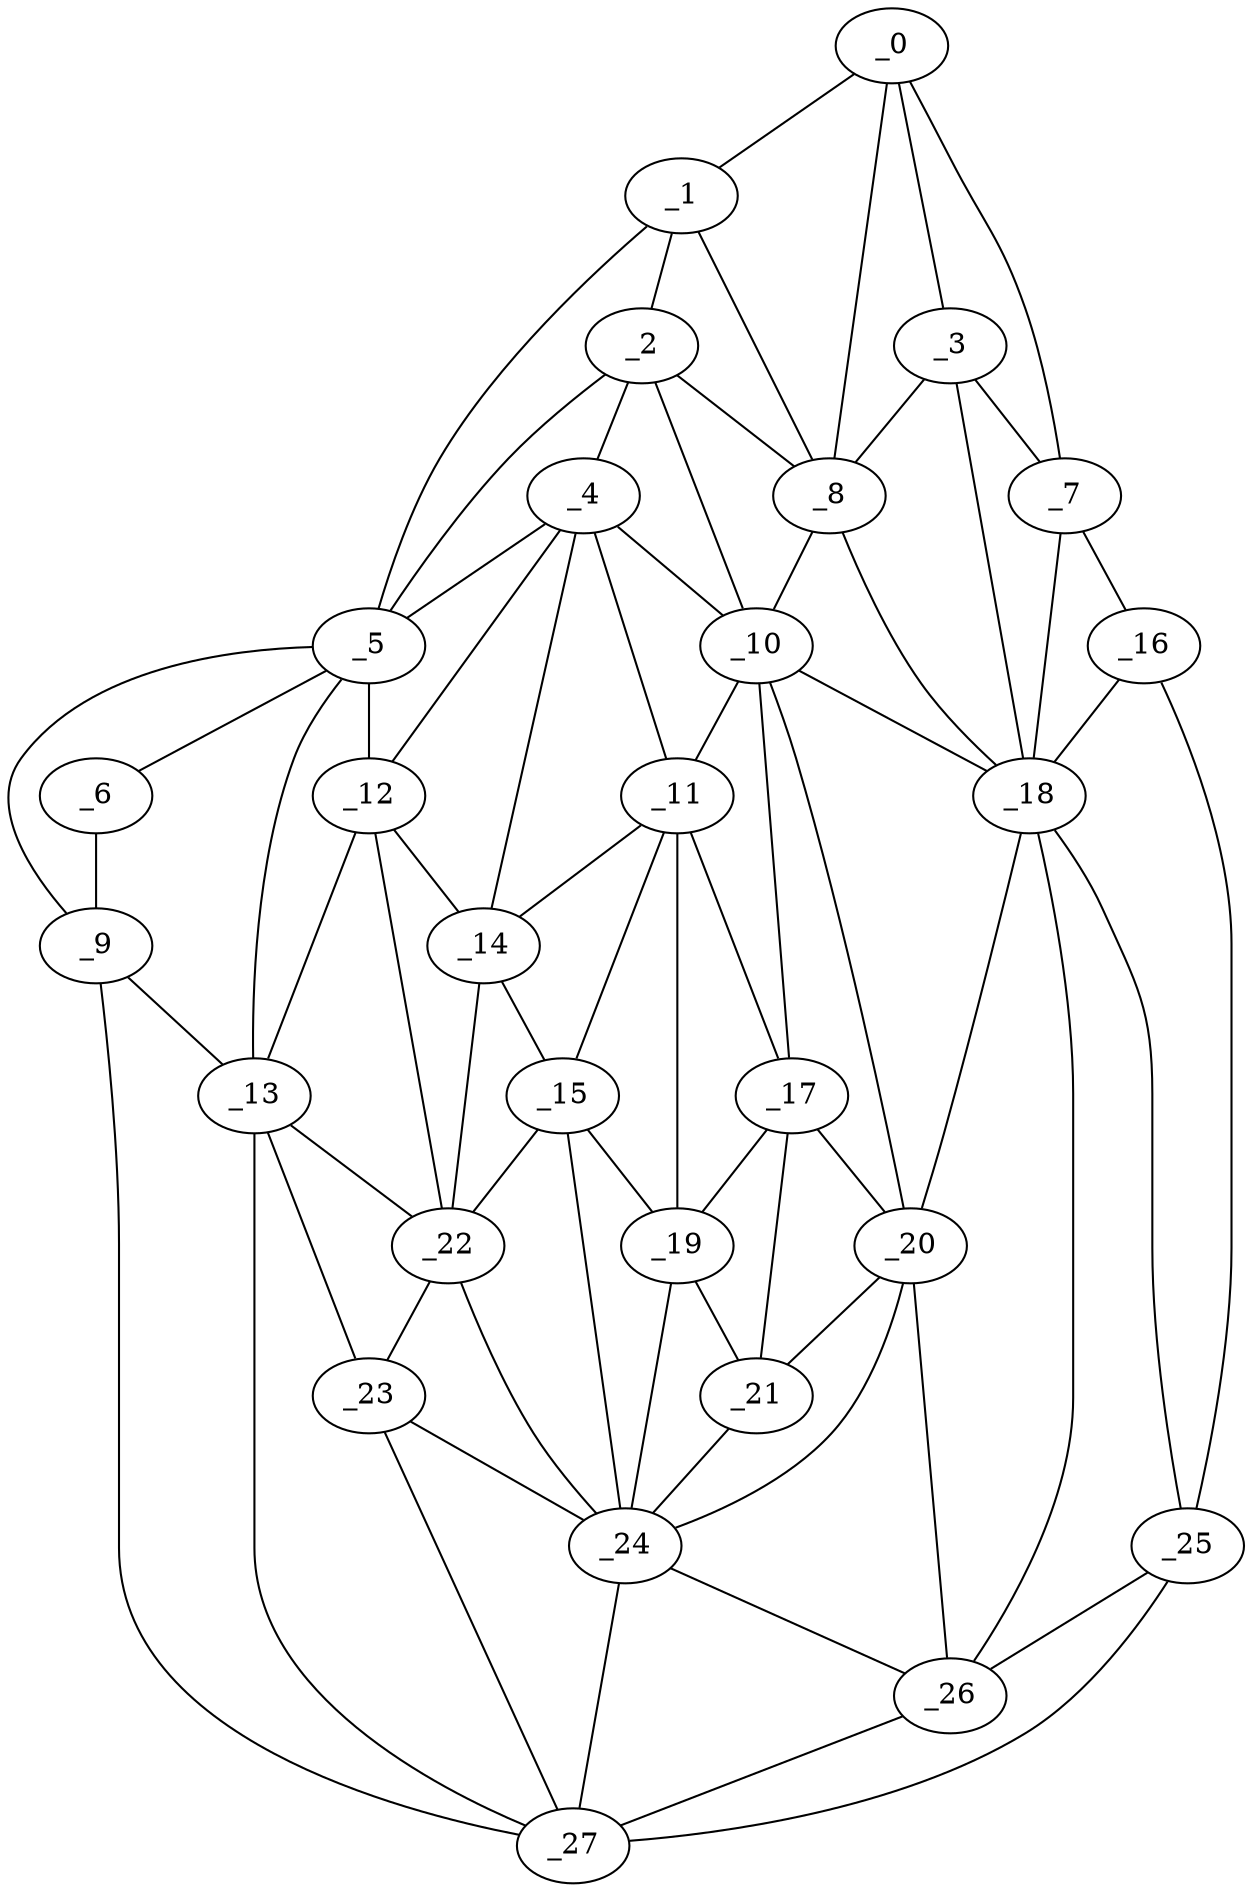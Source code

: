 graph "obj92__315.gxl" {
	_0	 [x=39,
		y=42];
	_1	 [x=40,
		y=57];
	_0 -- _1	 [valence=1];
	_3	 [x=45,
		y=34];
	_0 -- _3	 [valence=1];
	_7	 [x=48,
		y=7];
	_0 -- _7	 [valence=1];
	_8	 [x=48,
		y=54];
	_0 -- _8	 [valence=1];
	_2	 [x=43,
		y=77];
	_1 -- _2	 [valence=1];
	_5	 [x=45,
		y=110];
	_1 -- _5	 [valence=1];
	_1 -- _8	 [valence=2];
	_4	 [x=45,
		y=83];
	_2 -- _4	 [valence=2];
	_2 -- _5	 [valence=1];
	_2 -- _8	 [valence=2];
	_10	 [x=62,
		y=65];
	_2 -- _10	 [valence=1];
	_3 -- _7	 [valence=2];
	_3 -- _8	 [valence=1];
	_18	 [x=82,
		y=32];
	_3 -- _18	 [valence=2];
	_4 -- _5	 [valence=2];
	_4 -- _10	 [valence=2];
	_11	 [x=69,
		y=74];
	_4 -- _11	 [valence=2];
	_12	 [x=75,
		y=98];
	_4 -- _12	 [valence=2];
	_14	 [x=76,
		y=95];
	_4 -- _14	 [valence=2];
	_6	 [x=47,
		y=123];
	_5 -- _6	 [valence=1];
	_9	 [x=60,
		y=120];
	_5 -- _9	 [valence=2];
	_5 -- _12	 [valence=1];
	_13	 [x=75,
		y=107];
	_5 -- _13	 [valence=1];
	_6 -- _9	 [valence=1];
	_16	 [x=78,
		y=6];
	_7 -- _16	 [valence=1];
	_7 -- _18	 [valence=1];
	_8 -- _10	 [valence=2];
	_8 -- _18	 [valence=2];
	_9 -- _13	 [valence=2];
	_27	 [x=90,
		y=112];
	_9 -- _27	 [valence=1];
	_10 -- _11	 [valence=1];
	_17	 [x=78,
		y=63];
	_10 -- _17	 [valence=2];
	_10 -- _18	 [valence=1];
	_20	 [x=84,
		y=57];
	_10 -- _20	 [valence=2];
	_11 -- _14	 [valence=2];
	_15	 [x=77,
		y=79];
	_11 -- _15	 [valence=2];
	_11 -- _17	 [valence=2];
	_19	 [x=82,
		y=73];
	_11 -- _19	 [valence=1];
	_12 -- _13	 [valence=2];
	_12 -- _14	 [valence=2];
	_22	 [x=84,
		y=94];
	_12 -- _22	 [valence=2];
	_13 -- _22	 [valence=1];
	_23	 [x=87,
		y=95];
	_13 -- _23	 [valence=2];
	_13 -- _27	 [valence=2];
	_14 -- _15	 [valence=2];
	_14 -- _22	 [valence=1];
	_15 -- _19	 [valence=2];
	_15 -- _22	 [valence=2];
	_24	 [x=88,
		y=73];
	_15 -- _24	 [valence=1];
	_16 -- _18	 [valence=2];
	_25	 [x=89,
		y=39];
	_16 -- _25	 [valence=1];
	_17 -- _19	 [valence=2];
	_17 -- _20	 [valence=2];
	_21	 [x=84,
		y=68];
	_17 -- _21	 [valence=1];
	_18 -- _20	 [valence=2];
	_18 -- _25	 [valence=2];
	_26	 [x=89,
		y=46];
	_18 -- _26	 [valence=2];
	_19 -- _21	 [valence=2];
	_19 -- _24	 [valence=2];
	_20 -- _21	 [valence=2];
	_20 -- _24	 [valence=2];
	_20 -- _26	 [valence=2];
	_21 -- _24	 [valence=1];
	_22 -- _23	 [valence=2];
	_22 -- _24	 [valence=2];
	_23 -- _24	 [valence=2];
	_23 -- _27	 [valence=2];
	_24 -- _26	 [valence=2];
	_24 -- _27	 [valence=2];
	_25 -- _26	 [valence=1];
	_25 -- _27	 [valence=1];
	_26 -- _27	 [valence=2];
}
